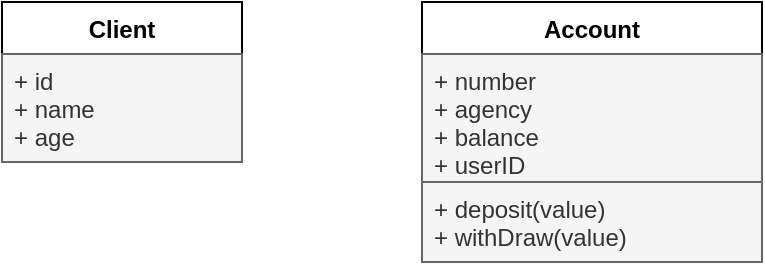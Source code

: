 <mxfile>
    <diagram id="9uWIt9uquGJih06aoAgQ" name="Page-1">
        <mxGraphModel dx="692" dy="360" grid="1" gridSize="10" guides="1" tooltips="1" connect="1" arrows="1" fold="1" page="1" pageScale="1" pageWidth="850" pageHeight="1100" math="0" shadow="0">
            <root>
                <mxCell id="0"/>
                <mxCell id="1" parent="0"/>
                <mxCell id="2" value="Client" style="swimlane;fontStyle=1;align=center;verticalAlign=top;childLayout=stackLayout;horizontal=1;startSize=26;horizontalStack=0;resizeParent=1;resizeParentMax=0;resizeLast=0;collapsible=1;marginBottom=0;" vertex="1" parent="1">
                    <mxGeometry x="110" y="70" width="120" height="80" as="geometry"/>
                </mxCell>
                <mxCell id="3" value="+ id&#10;+ name&#10;+ age" style="text;align=left;verticalAlign=top;spacingLeft=4;spacingRight=4;overflow=hidden;rotatable=0;points=[[0,0.5],[1,0.5]];portConstraint=eastwest;fillColor=#f5f5f5;fontColor=#333333;strokeColor=#666666;" vertex="1" parent="2">
                    <mxGeometry y="26" width="120" height="54" as="geometry"/>
                </mxCell>
                <mxCell id="4" value="Account" style="swimlane;fontStyle=1;align=center;verticalAlign=top;childLayout=stackLayout;horizontal=1;startSize=26;horizontalStack=0;resizeParent=1;resizeParentMax=0;resizeLast=0;collapsible=1;marginBottom=0;" vertex="1" parent="1">
                    <mxGeometry x="320" y="70" width="170" height="130" as="geometry"/>
                </mxCell>
                <mxCell id="5" value="+ number&#10;+ agency&#10;+ balance&#10;+ userID" style="text;align=left;verticalAlign=top;spacingLeft=4;spacingRight=4;overflow=hidden;rotatable=0;points=[[0,0.5],[1,0.5]];portConstraint=eastwest;fillColor=#f5f5f5;fontColor=#333333;strokeColor=#666666;" vertex="1" parent="4">
                    <mxGeometry y="26" width="170" height="64" as="geometry"/>
                </mxCell>
                <mxCell id="6" value="+ deposit(value)&#10;+ withDraw(value)" style="text;strokeColor=#666666;fillColor=#f5f5f5;align=left;verticalAlign=top;spacingLeft=4;spacingRight=4;overflow=hidden;rotatable=0;points=[[0,0.5],[1,0.5]];portConstraint=eastwest;fontColor=#333333;" vertex="1" parent="4">
                    <mxGeometry y="90" width="170" height="40" as="geometry"/>
                </mxCell>
            </root>
        </mxGraphModel>
    </diagram>
</mxfile>